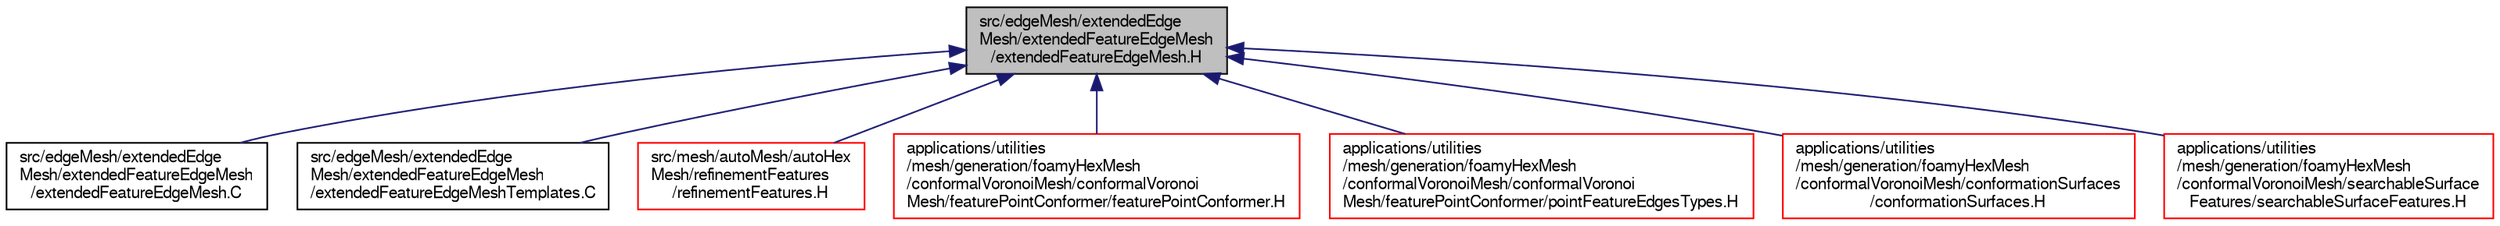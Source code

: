 digraph "src/edgeMesh/extendedEdgeMesh/extendedFeatureEdgeMesh/extendedFeatureEdgeMesh.H"
{
  bgcolor="transparent";
  edge [fontname="FreeSans",fontsize="10",labelfontname="FreeSans",labelfontsize="10"];
  node [fontname="FreeSans",fontsize="10",shape=record];
  Node183 [label="src/edgeMesh/extendedEdge\lMesh/extendedFeatureEdgeMesh\l/extendedFeatureEdgeMesh.H",height=0.2,width=0.4,color="black", fillcolor="grey75", style="filled", fontcolor="black"];
  Node183 -> Node184 [dir="back",color="midnightblue",fontsize="10",style="solid",fontname="FreeSans"];
  Node184 [label="src/edgeMesh/extendedEdge\lMesh/extendedFeatureEdgeMesh\l/extendedFeatureEdgeMesh.C",height=0.2,width=0.4,color="black",URL="$a00989.html"];
  Node183 -> Node185 [dir="back",color="midnightblue",fontsize="10",style="solid",fontname="FreeSans"];
  Node185 [label="src/edgeMesh/extendedEdge\lMesh/extendedFeatureEdgeMesh\l/extendedFeatureEdgeMeshTemplates.C",height=0.2,width=0.4,color="black",URL="$a00998.html"];
  Node183 -> Node186 [dir="back",color="midnightblue",fontsize="10",style="solid",fontname="FreeSans"];
  Node186 [label="src/mesh/autoMesh/autoHex\lMesh/refinementFeatures\l/refinementFeatures.H",height=0.2,width=0.4,color="red",URL="$a06950.html"];
  Node183 -> Node192 [dir="back",color="midnightblue",fontsize="10",style="solid",fontname="FreeSans"];
  Node192 [label="applications/utilities\l/mesh/generation/foamyHexMesh\l/conformalVoronoiMesh/conformalVoronoi\lMesh/featurePointConformer/featurePointConformer.H",height=0.2,width=0.4,color="red",URL="$a18206.html"];
  Node183 -> Node208 [dir="back",color="midnightblue",fontsize="10",style="solid",fontname="FreeSans"];
  Node208 [label="applications/utilities\l/mesh/generation/foamyHexMesh\l/conformalVoronoiMesh/conformalVoronoi\lMesh/featurePointConformer/pointFeatureEdgesTypes.H",height=0.2,width=0.4,color="red",URL="$a18218.html"];
  Node183 -> Node209 [dir="back",color="midnightblue",fontsize="10",style="solid",fontname="FreeSans"];
  Node209 [label="applications/utilities\l/mesh/generation/foamyHexMesh\l/conformalVoronoiMesh/conformationSurfaces\l/conformationSurfaces.H",height=0.2,width=0.4,color="red",URL="$a18275.html"];
  Node183 -> Node219 [dir="back",color="midnightblue",fontsize="10",style="solid",fontname="FreeSans"];
  Node219 [label="applications/utilities\l/mesh/generation/foamyHexMesh\l/conformalVoronoiMesh/searchableSurface\lFeatures/searchableSurfaceFeatures.H",height=0.2,width=0.4,color="red",URL="$a18419.html"];
}
